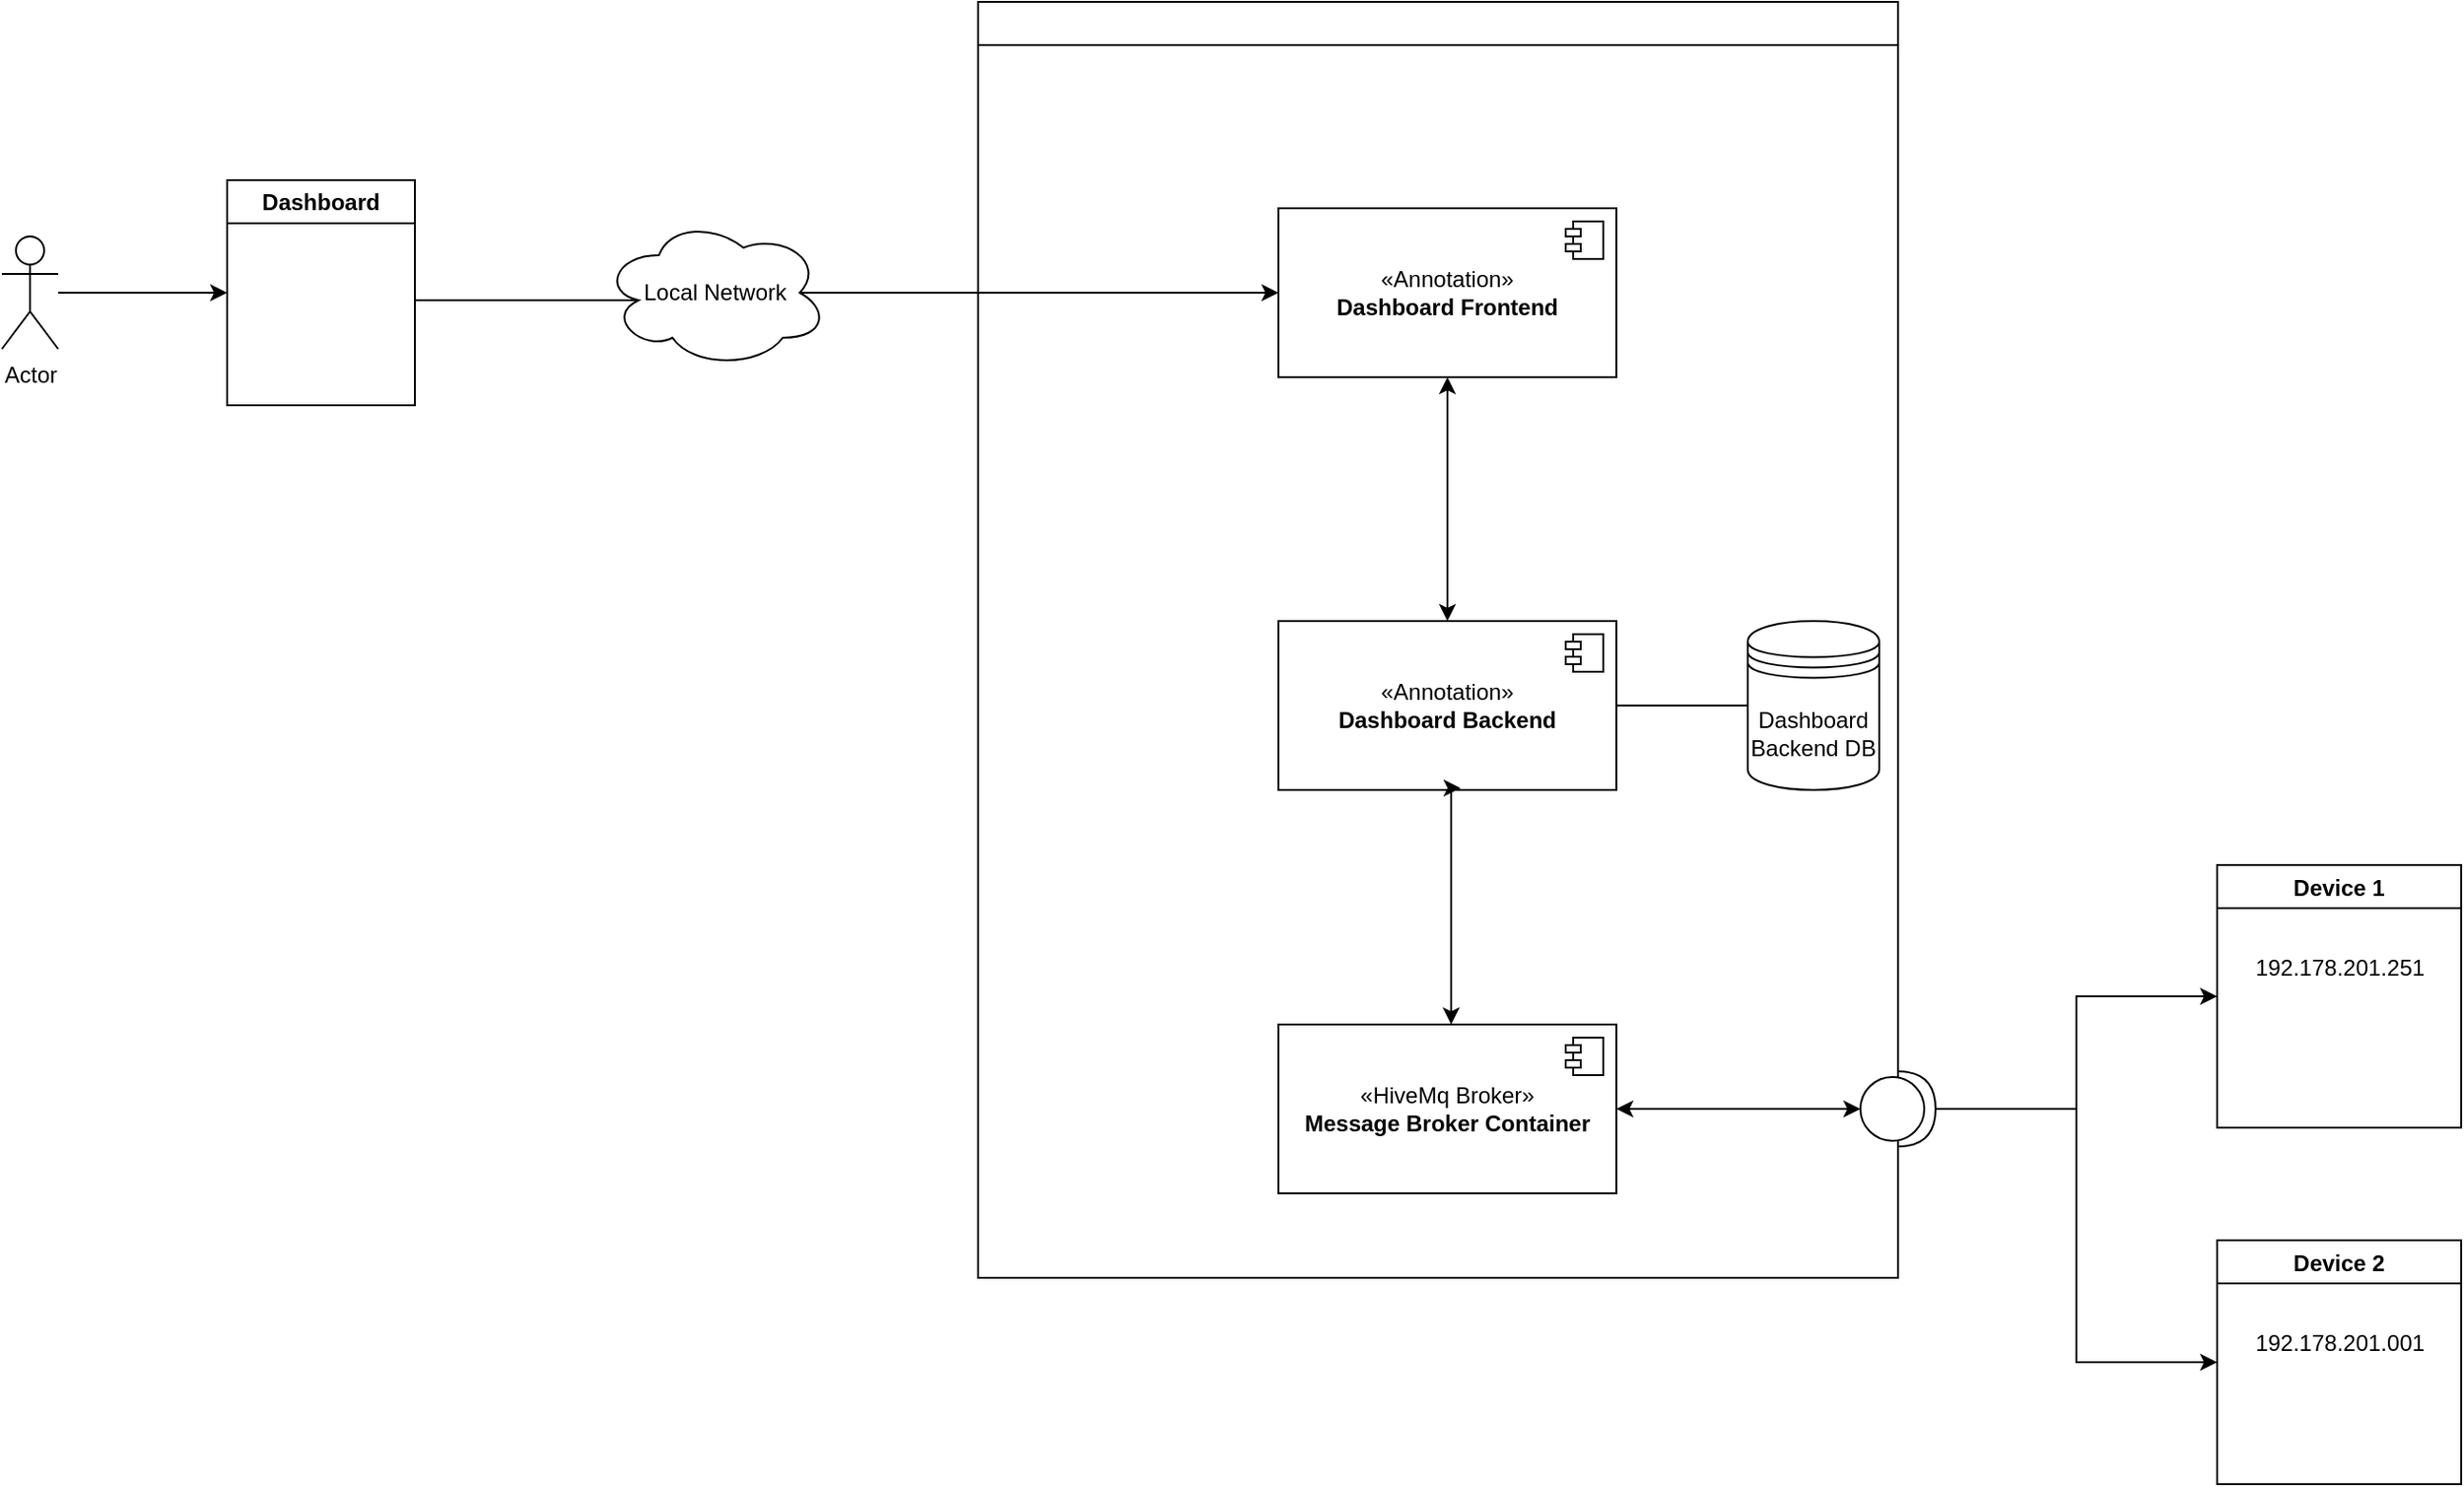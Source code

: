 <mxfile version="23.1.5" type="device">
  <diagram name="Page-1" id="vvT05L4JUfe_ET9gplE-">
    <mxGraphModel dx="1434" dy="843" grid="1" gridSize="10" guides="1" tooltips="1" connect="1" arrows="1" fold="1" page="1" pageScale="1" pageWidth="850" pageHeight="1100" math="0" shadow="0">
      <root>
        <mxCell id="0" />
        <mxCell id="1" parent="0" />
        <mxCell id="g3kox9_ujbpVZJbk-zrN-26" style="edgeStyle=orthogonalEdgeStyle;rounded=0;orthogonalLoop=1;jettySize=auto;html=1;entryX=0;entryY=0.5;entryDx=0;entryDy=0;" edge="1" parent="1" source="g3kox9_ujbpVZJbk-zrN-1" target="g3kox9_ujbpVZJbk-zrN-2">
          <mxGeometry relative="1" as="geometry" />
        </mxCell>
        <mxCell id="g3kox9_ujbpVZJbk-zrN-1" value="Actor" style="shape=umlActor;verticalLabelPosition=bottom;verticalAlign=top;html=1;outlineConnect=0;" vertex="1" parent="1">
          <mxGeometry x="80" y="215" width="30" height="60" as="geometry" />
        </mxCell>
        <mxCell id="g3kox9_ujbpVZJbk-zrN-2" value="Dashboard" style="swimlane;whiteSpace=wrap;html=1;" vertex="1" parent="1">
          <mxGeometry x="200" y="185" width="100" height="120" as="geometry" />
        </mxCell>
        <mxCell id="g3kox9_ujbpVZJbk-zrN-28" style="edgeStyle=orthogonalEdgeStyle;rounded=0;orthogonalLoop=1;jettySize=auto;html=1;entryX=0;entryY=0.5;entryDx=0;entryDy=0;exitX=0.875;exitY=0.5;exitDx=0;exitDy=0;exitPerimeter=0;" edge="1" parent="1" source="g3kox9_ujbpVZJbk-zrN-3" target="g3kox9_ujbpVZJbk-zrN-12">
          <mxGeometry relative="1" as="geometry" />
        </mxCell>
        <mxCell id="g3kox9_ujbpVZJbk-zrN-3" value="Local Network" style="ellipse;shape=cloud;whiteSpace=wrap;html=1;" vertex="1" parent="1">
          <mxGeometry x="400" y="205" width="120" height="80" as="geometry" />
        </mxCell>
        <mxCell id="g3kox9_ujbpVZJbk-zrN-4" value="" style="swimlane;whiteSpace=wrap;html=1;" vertex="1" parent="1">
          <mxGeometry x="600" y="90" width="490" height="680" as="geometry" />
        </mxCell>
        <mxCell id="g3kox9_ujbpVZJbk-zrN-7" value="Dashboard Backend DB" style="shape=datastore;whiteSpace=wrap;html=1;" vertex="1" parent="g3kox9_ujbpVZJbk-zrN-4">
          <mxGeometry x="410" y="330" width="70" height="90" as="geometry" />
        </mxCell>
        <mxCell id="g3kox9_ujbpVZJbk-zrN-8" value="" style="endArrow=none;html=1;rounded=0;entryX=1;entryY=0.5;entryDx=0;entryDy=0;exitX=0;exitY=0.5;exitDx=0;exitDy=0;" edge="1" parent="g3kox9_ujbpVZJbk-zrN-4" source="g3kox9_ujbpVZJbk-zrN-7" target="g3kox9_ujbpVZJbk-zrN-10">
          <mxGeometry width="50" height="50" relative="1" as="geometry">
            <mxPoint x="175" y="200" as="sourcePoint" />
            <mxPoint x="355" y="50" as="targetPoint" />
          </mxGeometry>
        </mxCell>
        <mxCell id="g3kox9_ujbpVZJbk-zrN-25" style="edgeStyle=orthogonalEdgeStyle;rounded=0;orthogonalLoop=1;jettySize=auto;html=1;entryX=0.5;entryY=1;entryDx=0;entryDy=0;startArrow=classic;startFill=1;" edge="1" parent="g3kox9_ujbpVZJbk-zrN-4" source="g3kox9_ujbpVZJbk-zrN-10" target="g3kox9_ujbpVZJbk-zrN-12">
          <mxGeometry relative="1" as="geometry" />
        </mxCell>
        <mxCell id="g3kox9_ujbpVZJbk-zrN-10" value="«Annotation»&lt;br&gt;&lt;b&gt;Dashboard Backend&lt;/b&gt;" style="html=1;dropTarget=0;whiteSpace=wrap;" vertex="1" parent="g3kox9_ujbpVZJbk-zrN-4">
          <mxGeometry x="160" y="330" width="180" height="90" as="geometry" />
        </mxCell>
        <mxCell id="g3kox9_ujbpVZJbk-zrN-11" value="" style="shape=module;jettyWidth=8;jettyHeight=4;" vertex="1" parent="g3kox9_ujbpVZJbk-zrN-10">
          <mxGeometry x="1" width="20" height="20" relative="1" as="geometry">
            <mxPoint x="-27" y="7" as="offset" />
          </mxGeometry>
        </mxCell>
        <mxCell id="g3kox9_ujbpVZJbk-zrN-12" value="«Annotation»&lt;br&gt;&lt;b&gt;Dashboard Frontend&lt;/b&gt;" style="html=1;dropTarget=0;whiteSpace=wrap;" vertex="1" parent="g3kox9_ujbpVZJbk-zrN-4">
          <mxGeometry x="160" y="110" width="180" height="90" as="geometry" />
        </mxCell>
        <mxCell id="g3kox9_ujbpVZJbk-zrN-13" value="" style="shape=module;jettyWidth=8;jettyHeight=4;" vertex="1" parent="g3kox9_ujbpVZJbk-zrN-12">
          <mxGeometry x="1" width="20" height="20" relative="1" as="geometry">
            <mxPoint x="-27" y="7" as="offset" />
          </mxGeometry>
        </mxCell>
        <mxCell id="g3kox9_ujbpVZJbk-zrN-21" value="«HiveMq Broker»&lt;br&gt;&lt;b&gt;Message Broker Container&lt;/b&gt;" style="html=1;dropTarget=0;whiteSpace=wrap;" vertex="1" parent="g3kox9_ujbpVZJbk-zrN-4">
          <mxGeometry x="160" y="545" width="180" height="90" as="geometry" />
        </mxCell>
        <mxCell id="g3kox9_ujbpVZJbk-zrN-22" value="" style="shape=module;jettyWidth=8;jettyHeight=4;" vertex="1" parent="g3kox9_ujbpVZJbk-zrN-21">
          <mxGeometry x="1" width="20" height="20" relative="1" as="geometry">
            <mxPoint x="-27" y="7" as="offset" />
          </mxGeometry>
        </mxCell>
        <mxCell id="g3kox9_ujbpVZJbk-zrN-24" style="edgeStyle=orthogonalEdgeStyle;rounded=0;orthogonalLoop=1;jettySize=auto;html=1;entryX=0.539;entryY=0.989;entryDx=0;entryDy=0;entryPerimeter=0;startArrow=classic;startFill=1;" edge="1" parent="g3kox9_ujbpVZJbk-zrN-4" source="g3kox9_ujbpVZJbk-zrN-21" target="g3kox9_ujbpVZJbk-zrN-10">
          <mxGeometry relative="1" as="geometry">
            <Array as="points">
              <mxPoint x="252" y="520" />
              <mxPoint x="252" y="520" />
            </Array>
          </mxGeometry>
        </mxCell>
        <mxCell id="g3kox9_ujbpVZJbk-zrN-18" style="edgeStyle=orthogonalEdgeStyle;rounded=0;orthogonalLoop=1;jettySize=auto;html=1;entryX=0;entryY=0.5;entryDx=0;entryDy=0;" edge="1" parent="1" source="g3kox9_ujbpVZJbk-zrN-9" target="g3kox9_ujbpVZJbk-zrN-14">
          <mxGeometry relative="1" as="geometry" />
        </mxCell>
        <mxCell id="g3kox9_ujbpVZJbk-zrN-19" style="edgeStyle=orthogonalEdgeStyle;rounded=0;orthogonalLoop=1;jettySize=auto;html=1;entryX=0;entryY=0.5;entryDx=0;entryDy=0;" edge="1" parent="1" source="g3kox9_ujbpVZJbk-zrN-9" target="g3kox9_ujbpVZJbk-zrN-15">
          <mxGeometry relative="1" as="geometry" />
        </mxCell>
        <mxCell id="g3kox9_ujbpVZJbk-zrN-9" value="" style="shape=providedRequiredInterface;html=1;verticalLabelPosition=bottom;sketch=0;" vertex="1" parent="1">
          <mxGeometry x="1070" y="660" width="40" height="40" as="geometry" />
        </mxCell>
        <mxCell id="g3kox9_ujbpVZJbk-zrN-14" value="Device 1" style="swimlane;" vertex="1" parent="1">
          <mxGeometry x="1260" y="550" width="130" height="140" as="geometry" />
        </mxCell>
        <mxCell id="g3kox9_ujbpVZJbk-zrN-16" value="192.178.201.251" style="text;html=1;align=center;verticalAlign=middle;resizable=0;points=[];autosize=1;strokeColor=none;fillColor=none;" vertex="1" parent="g3kox9_ujbpVZJbk-zrN-14">
          <mxGeometry x="10" y="40" width="110" height="30" as="geometry" />
        </mxCell>
        <mxCell id="g3kox9_ujbpVZJbk-zrN-15" value="Device 2" style="swimlane;" vertex="1" parent="1">
          <mxGeometry x="1260" y="750" width="130" height="130" as="geometry" />
        </mxCell>
        <mxCell id="g3kox9_ujbpVZJbk-zrN-17" value="192.178.201.001" style="text;html=1;align=center;verticalAlign=middle;resizable=0;points=[];autosize=1;strokeColor=none;fillColor=none;" vertex="1" parent="g3kox9_ujbpVZJbk-zrN-15">
          <mxGeometry x="10" y="40" width="110" height="30" as="geometry" />
        </mxCell>
        <mxCell id="g3kox9_ujbpVZJbk-zrN-23" style="edgeStyle=orthogonalEdgeStyle;rounded=0;orthogonalLoop=1;jettySize=auto;html=1;entryX=0;entryY=0.5;entryDx=0;entryDy=0;entryPerimeter=0;startArrow=classic;startFill=1;" edge="1" parent="1" source="g3kox9_ujbpVZJbk-zrN-21" target="g3kox9_ujbpVZJbk-zrN-9">
          <mxGeometry relative="1" as="geometry" />
        </mxCell>
        <mxCell id="g3kox9_ujbpVZJbk-zrN-29" style="edgeStyle=orthogonalEdgeStyle;rounded=0;orthogonalLoop=1;jettySize=auto;html=1;entryX=0.16;entryY=0.55;entryDx=0;entryDy=0;entryPerimeter=0;endArrow=none;endFill=0;" edge="1" parent="1" source="g3kox9_ujbpVZJbk-zrN-2" target="g3kox9_ujbpVZJbk-zrN-3">
          <mxGeometry relative="1" as="geometry">
            <Array as="points">
              <mxPoint x="330" y="249" />
              <mxPoint x="330" y="249" />
            </Array>
          </mxGeometry>
        </mxCell>
      </root>
    </mxGraphModel>
  </diagram>
</mxfile>
